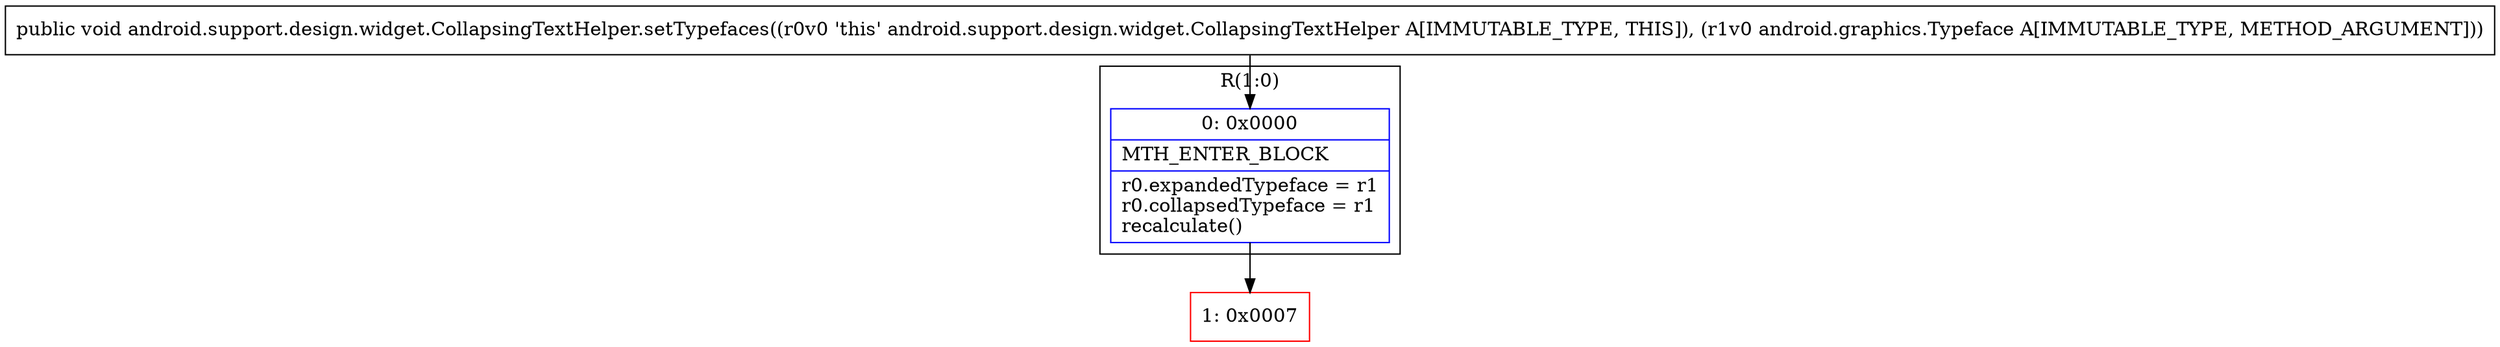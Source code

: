 digraph "CFG forandroid.support.design.widget.CollapsingTextHelper.setTypefaces(Landroid\/graphics\/Typeface;)V" {
subgraph cluster_Region_312268837 {
label = "R(1:0)";
node [shape=record,color=blue];
Node_0 [shape=record,label="{0\:\ 0x0000|MTH_ENTER_BLOCK\l|r0.expandedTypeface = r1\lr0.collapsedTypeface = r1\lrecalculate()\l}"];
}
Node_1 [shape=record,color=red,label="{1\:\ 0x0007}"];
MethodNode[shape=record,label="{public void android.support.design.widget.CollapsingTextHelper.setTypefaces((r0v0 'this' android.support.design.widget.CollapsingTextHelper A[IMMUTABLE_TYPE, THIS]), (r1v0 android.graphics.Typeface A[IMMUTABLE_TYPE, METHOD_ARGUMENT])) }"];
MethodNode -> Node_0;
Node_0 -> Node_1;
}

